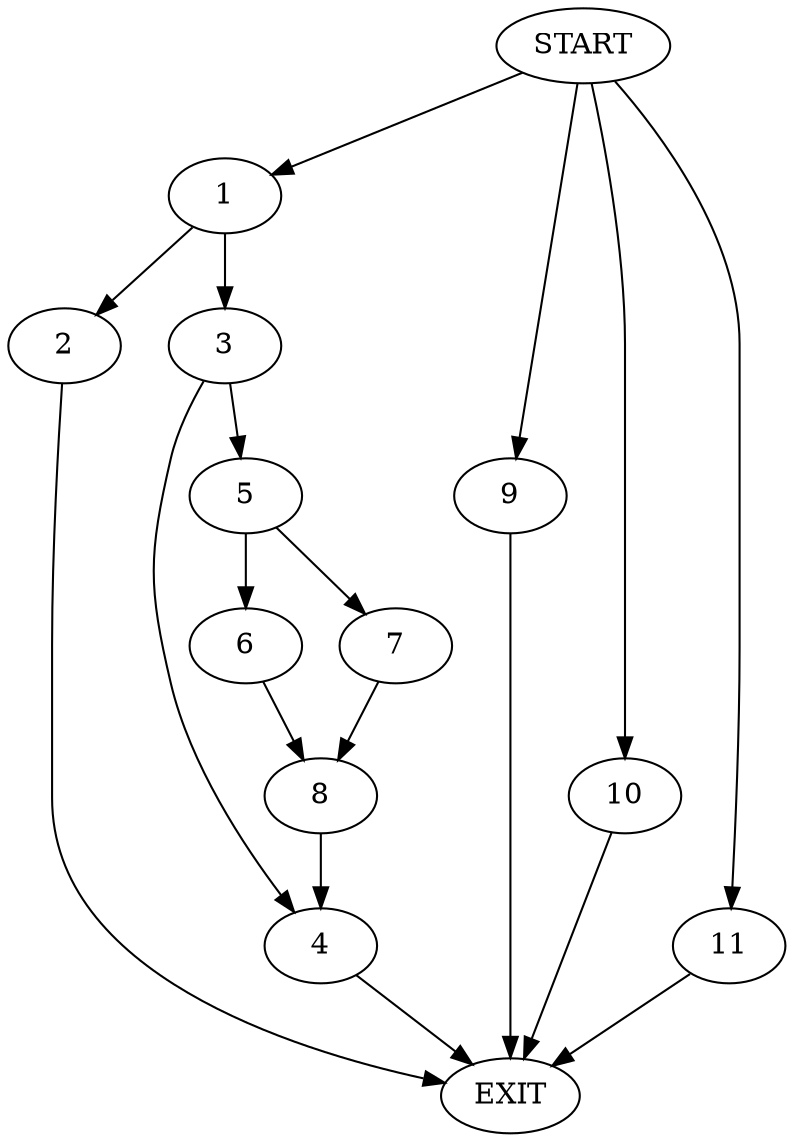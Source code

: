 digraph {
0 [label="START"]
12 [label="EXIT"]
0 -> 1
1 -> 2
1 -> 3
3 -> 4
3 -> 5
2 -> 12
5 -> 6
5 -> 7
4 -> 12
6 -> 8
7 -> 8
8 -> 4
0 -> 9
9 -> 12
0 -> 10
10 -> 12
0 -> 11
11 -> 12
}
